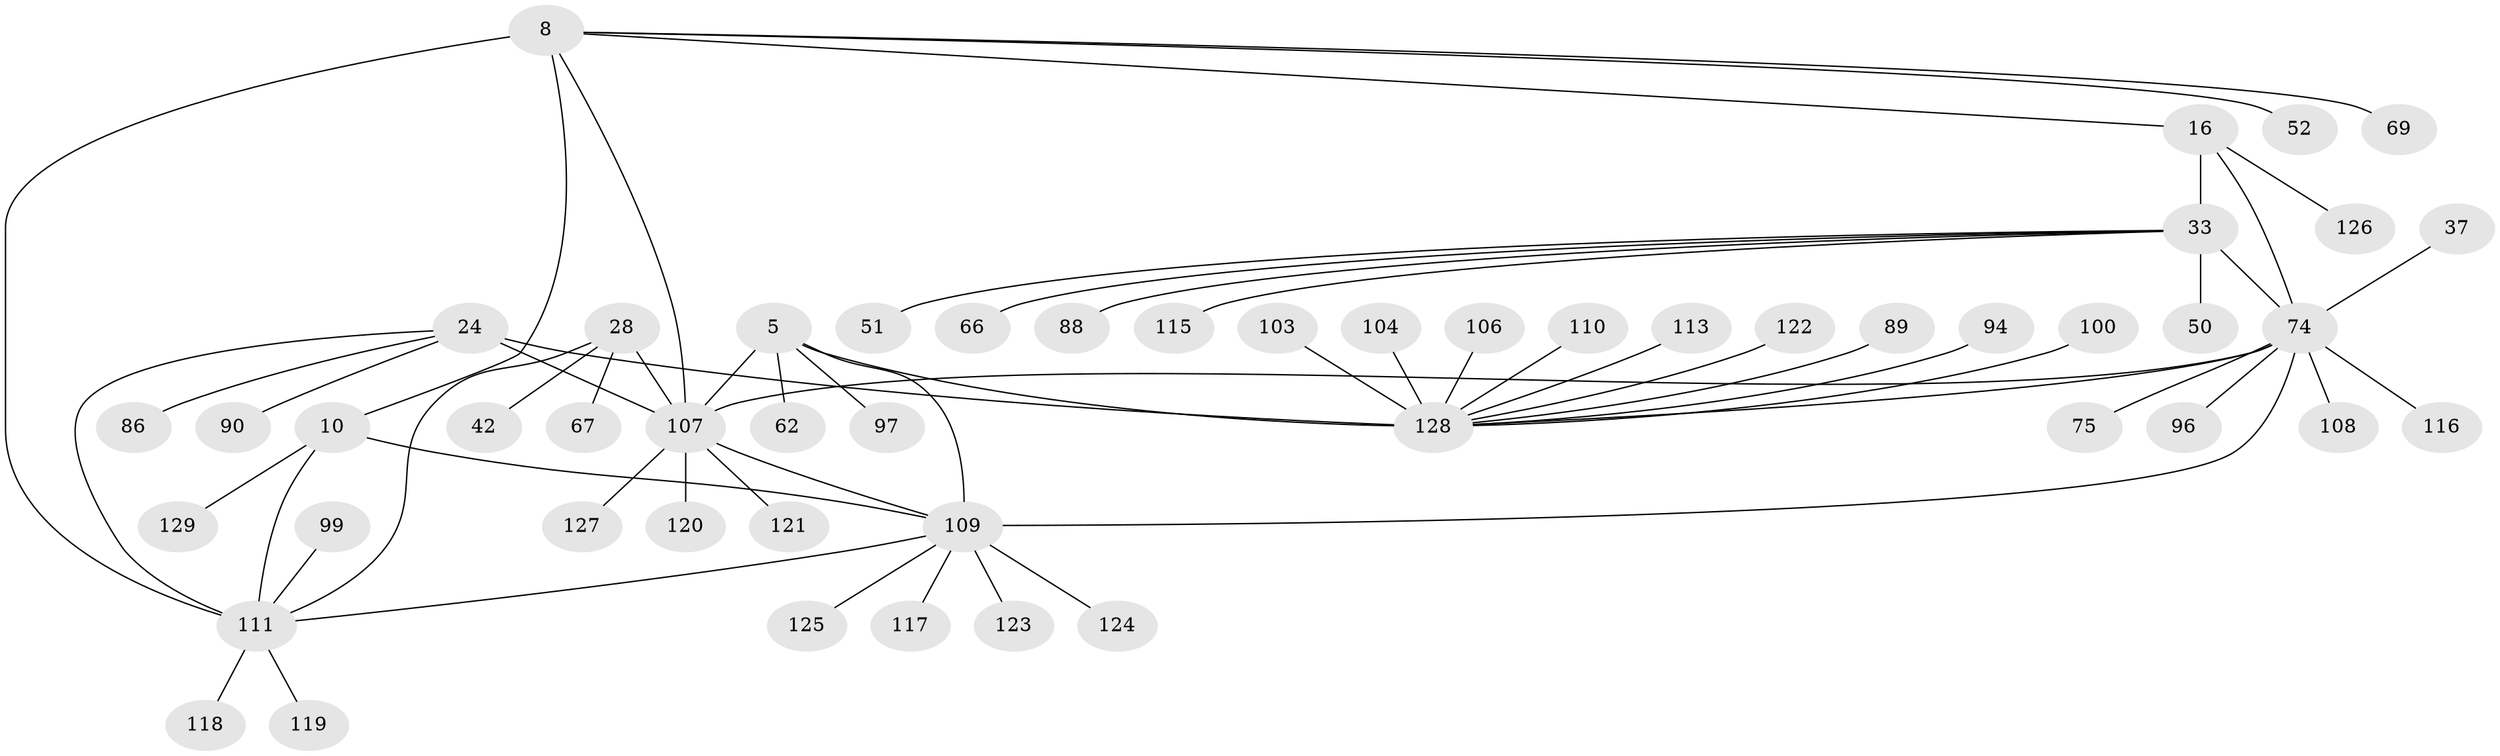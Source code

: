// original degree distribution, {10: 0.031007751937984496, 7: 0.06976744186046512, 8: 0.007751937984496124, 9: 0.031007751937984496, 6: 0.031007751937984496, 11: 0.03875968992248062, 12: 0.007751937984496124, 13: 0.007751937984496124, 5: 0.007751937984496124, 2: 0.13178294573643412, 3: 0.023255813953488372, 1: 0.5968992248062015, 4: 0.015503875968992248}
// Generated by graph-tools (version 1.1) at 2025/58/03/04/25 21:58:06]
// undirected, 51 vertices, 61 edges
graph export_dot {
graph [start="1"]
  node [color=gray90,style=filled];
  5 [super="+2"];
  8 [super="+7"];
  10 [super="+9"];
  16 [super="+15"];
  24 [super="+23"];
  28 [super="+26"];
  33 [super="+17"];
  37;
  42;
  50 [super="+31"];
  51;
  52;
  62;
  66;
  67;
  69;
  74 [super="+45+71+18"];
  75;
  86;
  88;
  89;
  90;
  94;
  96;
  97;
  99;
  100 [super="+91"];
  103;
  104;
  106;
  107 [super="+73+78+84+85"];
  108;
  109 [super="+105"];
  110;
  111 [super="+82+39+56+59+64+72+79+98"];
  113;
  115;
  116;
  117 [super="+81"];
  118;
  119;
  120;
  121 [super="+63+102"];
  122;
  123;
  124;
  125 [super="+114"];
  126;
  127 [super="+101"];
  128 [super="+21+38+53+112+57+60+65+70+76+80+83+87"];
  129;
  5 -- 62;
  5 -- 97;
  5 -- 128;
  5 -- 107;
  5 -- 109 [weight=8];
  8 -- 10 [weight=4];
  8 -- 52;
  8 -- 69;
  8 -- 16;
  8 -- 111 [weight=4];
  8 -- 107;
  10 -- 129;
  10 -- 111 [weight=4];
  10 -- 109;
  16 -- 126;
  16 -- 74 [weight=4];
  16 -- 33 [weight=4];
  24 -- 86;
  24 -- 90;
  24 -- 128 [weight=8];
  24 -- 111;
  24 -- 107;
  28 -- 67;
  28 -- 42;
  28 -- 111 [weight=2];
  28 -- 107 [weight=9];
  33 -- 66;
  33 -- 74 [weight=4];
  33 -- 50;
  33 -- 115;
  33 -- 51;
  33 -- 88;
  37 -- 74;
  74 -- 96;
  74 -- 75;
  74 -- 108;
  74 -- 116;
  74 -- 128 [weight=4];
  74 -- 107;
  74 -- 109 [weight=2];
  89 -- 128;
  94 -- 128;
  99 -- 111;
  100 -- 128;
  103 -- 128;
  104 -- 128;
  106 -- 128;
  107 -- 120;
  107 -- 121;
  107 -- 127;
  107 -- 109;
  109 -- 111;
  109 -- 117;
  109 -- 123;
  109 -- 124;
  109 -- 125;
  110 -- 128;
  111 -- 118;
  111 -- 119;
  113 -- 128;
  122 -- 128;
}
